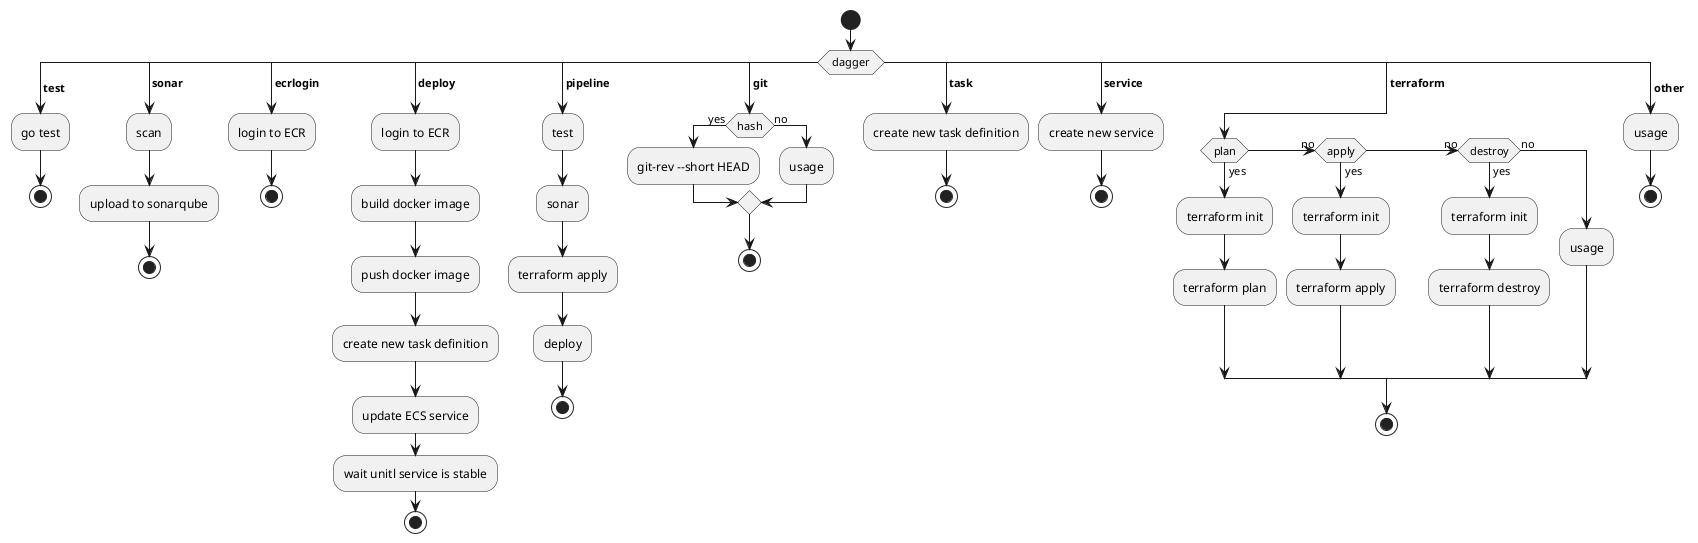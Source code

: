 @startuml dagger
start
switch ( dagger )
case ( **test** )
  :go test;
  stop
case ( **sonar** )
  :scan;
  :upload to sonarqube;
  stop
case ( **ecrlogin** )
  :login to ECR;
  stop
case ( **deploy** )
  :login to ECR;
  :build docker image;
  :push docker image;
  :create new task definition;
  :update ECS service;
  :wait unitl service is stable;
  stop
case ( **pipeline** )
  :test;
  :sonar;
  :terraform apply;
  :deploy;
  stop
case ( **git** )
  if (hash) then (yes)
    :git-rev --short HEAD;
  else (no)
    :usage;
  endif
  stop
case ( **task** )
  :create new task definition;
  stop
case ( **service** )
  :create new service;
  stop
case ( **terraform** )
  if (plan) then (yes)
    :terraform init;
    :terraform plan;
  (no) elseif (apply) then (yes)
    :terraform init;
    :terraform apply;
  (no) elseif (destroy) then (yes)
    :terraform init;
    :terraform destroy;
  else (no)
    :usage;
  endif
  stop
case ( **other** )
  :usage;
  stop
endswitch
@enduml

